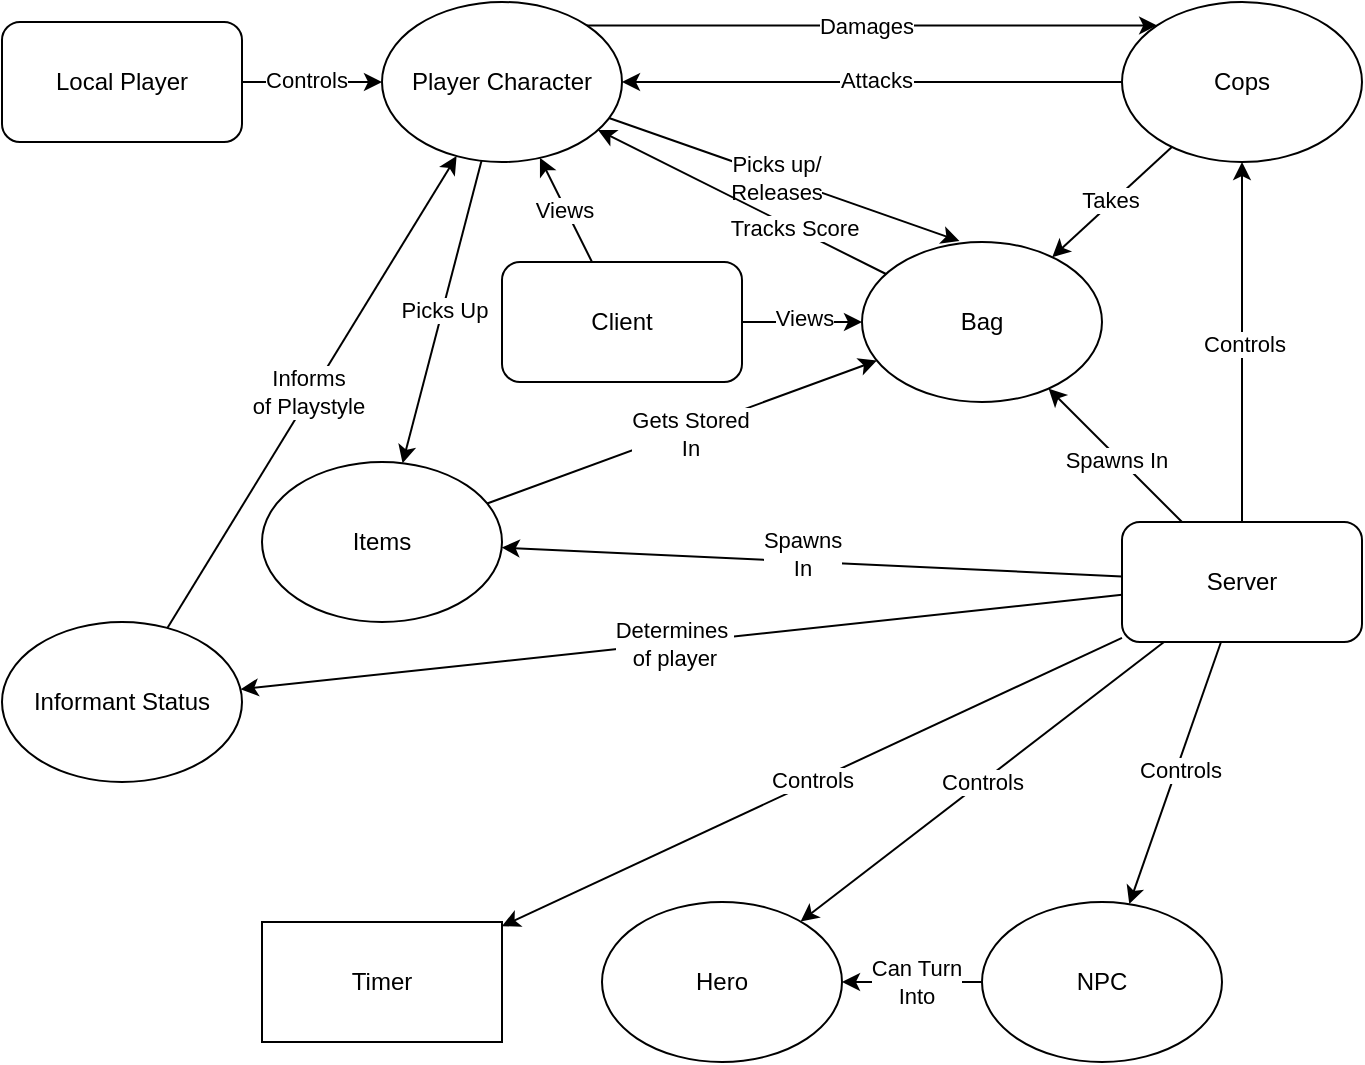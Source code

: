 <mxfile version="26.0.16">
  <diagram name="Page-1" id="GpbNnQSo4IJEPJfXUf-G">
    <mxGraphModel dx="988" dy="650" grid="1" gridSize="10" guides="1" tooltips="1" connect="1" arrows="1" fold="1" page="1" pageScale="1" pageWidth="850" pageHeight="1100" math="0" shadow="0">
      <root>
        <mxCell id="0" />
        <mxCell id="1" parent="0" />
        <mxCell id="7ZeGE1nGS6h3Q7IVKZos-9" style="rounded=0;orthogonalLoop=1;jettySize=auto;html=1;" parent="1" source="7ZeGE1nGS6h3Q7IVKZos-5" target="7ZeGE1nGS6h3Q7IVKZos-8" edge="1">
          <mxGeometry relative="1" as="geometry" />
        </mxCell>
        <mxCell id="7ZeGE1nGS6h3Q7IVKZos-10" value="Controls" style="edgeLabel;html=1;align=center;verticalAlign=middle;resizable=0;points=[];" parent="7ZeGE1nGS6h3Q7IVKZos-9" vertex="1" connectable="0">
          <mxGeometry x="-0.082" y="1" relative="1" as="geometry">
            <mxPoint as="offset" />
          </mxGeometry>
        </mxCell>
        <mxCell id="7ZeGE1nGS6h3Q7IVKZos-5" value="Local Player" style="rounded=1;whiteSpace=wrap;html=1;" parent="1" vertex="1">
          <mxGeometry x="80" y="160" width="120" height="60" as="geometry" />
        </mxCell>
        <mxCell id="7ZeGE1nGS6h3Q7IVKZos-27" style="rounded=0;orthogonalLoop=1;jettySize=auto;html=1;" parent="1" source="7ZeGE1nGS6h3Q7IVKZos-6" target="7ZeGE1nGS6h3Q7IVKZos-8" edge="1">
          <mxGeometry relative="1" as="geometry" />
        </mxCell>
        <mxCell id="7ZeGE1nGS6h3Q7IVKZos-28" value="Views" style="edgeLabel;html=1;align=center;verticalAlign=middle;resizable=0;points=[];" parent="7ZeGE1nGS6h3Q7IVKZos-27" vertex="1" connectable="0">
          <mxGeometry x="0.015" y="1" relative="1" as="geometry">
            <mxPoint as="offset" />
          </mxGeometry>
        </mxCell>
        <mxCell id="7ZeGE1nGS6h3Q7IVKZos-29" style="rounded=0;orthogonalLoop=1;jettySize=auto;html=1;" parent="1" source="7ZeGE1nGS6h3Q7IVKZos-6" target="7ZeGE1nGS6h3Q7IVKZos-12" edge="1">
          <mxGeometry relative="1" as="geometry" />
        </mxCell>
        <mxCell id="7ZeGE1nGS6h3Q7IVKZos-30" value="Views" style="edgeLabel;html=1;align=center;verticalAlign=middle;resizable=0;points=[];" parent="7ZeGE1nGS6h3Q7IVKZos-29" vertex="1" connectable="0">
          <mxGeometry x="0.015" y="2" relative="1" as="geometry">
            <mxPoint as="offset" />
          </mxGeometry>
        </mxCell>
        <mxCell id="7ZeGE1nGS6h3Q7IVKZos-6" value="Client" style="rounded=1;whiteSpace=wrap;html=1;" parent="1" vertex="1">
          <mxGeometry x="330" y="280" width="120" height="60" as="geometry" />
        </mxCell>
        <mxCell id="7ZeGE1nGS6h3Q7IVKZos-23" style="rounded=0;orthogonalLoop=1;jettySize=auto;html=1;" parent="1" source="7ZeGE1nGS6h3Q7IVKZos-7" target="7ZeGE1nGS6h3Q7IVKZos-11" edge="1">
          <mxGeometry relative="1" as="geometry" />
        </mxCell>
        <mxCell id="7ZeGE1nGS6h3Q7IVKZos-24" value="Spawns&lt;div&gt;In&lt;/div&gt;" style="edgeLabel;html=1;align=center;verticalAlign=middle;resizable=0;points=[];" parent="7ZeGE1nGS6h3Q7IVKZos-23" vertex="1" connectable="0">
          <mxGeometry x="0.037" y="-4" relative="1" as="geometry">
            <mxPoint as="offset" />
          </mxGeometry>
        </mxCell>
        <mxCell id="7ZeGE1nGS6h3Q7IVKZos-25" style="rounded=0;orthogonalLoop=1;jettySize=auto;html=1;" parent="1" source="7ZeGE1nGS6h3Q7IVKZos-7" target="7ZeGE1nGS6h3Q7IVKZos-12" edge="1">
          <mxGeometry relative="1" as="geometry" />
        </mxCell>
        <mxCell id="7ZeGE1nGS6h3Q7IVKZos-26" value="Spawns In" style="edgeLabel;html=1;align=center;verticalAlign=middle;resizable=0;points=[];" parent="7ZeGE1nGS6h3Q7IVKZos-25" vertex="1" connectable="0">
          <mxGeometry x="-0.032" y="2" relative="1" as="geometry">
            <mxPoint as="offset" />
          </mxGeometry>
        </mxCell>
        <mxCell id="7ZeGE1nGS6h3Q7IVKZos-32" style="rounded=0;orthogonalLoop=1;jettySize=auto;html=1;" parent="1" source="7ZeGE1nGS6h3Q7IVKZos-7" target="7ZeGE1nGS6h3Q7IVKZos-31" edge="1">
          <mxGeometry relative="1" as="geometry" />
        </mxCell>
        <mxCell id="7ZeGE1nGS6h3Q7IVKZos-33" value="Controls" style="edgeLabel;html=1;align=center;verticalAlign=middle;resizable=0;points=[];" parent="7ZeGE1nGS6h3Q7IVKZos-32" vertex="1" connectable="0">
          <mxGeometry x="-0.032" y="1" relative="1" as="geometry">
            <mxPoint as="offset" />
          </mxGeometry>
        </mxCell>
        <mxCell id="7ZeGE1nGS6h3Q7IVKZos-35" style="rounded=0;orthogonalLoop=1;jettySize=auto;html=1;" parent="1" source="7ZeGE1nGS6h3Q7IVKZos-7" target="7ZeGE1nGS6h3Q7IVKZos-34" edge="1">
          <mxGeometry relative="1" as="geometry" />
        </mxCell>
        <mxCell id="7ZeGE1nGS6h3Q7IVKZos-36" value="Controls" style="edgeLabel;html=1;align=center;verticalAlign=middle;resizable=0;points=[];" parent="7ZeGE1nGS6h3Q7IVKZos-35" vertex="1" connectable="0">
          <mxGeometry x="0.001" relative="1" as="geometry">
            <mxPoint as="offset" />
          </mxGeometry>
        </mxCell>
        <mxCell id="7ZeGE1nGS6h3Q7IVKZos-42" style="rounded=0;orthogonalLoop=1;jettySize=auto;html=1;" parent="1" source="7ZeGE1nGS6h3Q7IVKZos-7" target="7ZeGE1nGS6h3Q7IVKZos-41" edge="1">
          <mxGeometry relative="1" as="geometry" />
        </mxCell>
        <mxCell id="7ZeGE1nGS6h3Q7IVKZos-43" value="Controls" style="edgeLabel;html=1;align=center;verticalAlign=middle;resizable=0;points=[];" parent="7ZeGE1nGS6h3Q7IVKZos-42" vertex="1" connectable="0">
          <mxGeometry x="-0.006" y="-1" relative="1" as="geometry">
            <mxPoint as="offset" />
          </mxGeometry>
        </mxCell>
        <mxCell id="7ZeGE1nGS6h3Q7IVKZos-54" style="rounded=0;orthogonalLoop=1;jettySize=auto;html=1;" parent="1" source="7ZeGE1nGS6h3Q7IVKZos-7" target="7ZeGE1nGS6h3Q7IVKZos-53" edge="1">
          <mxGeometry relative="1" as="geometry" />
        </mxCell>
        <mxCell id="7ZeGE1nGS6h3Q7IVKZos-55" value="Controls" style="edgeLabel;html=1;align=center;verticalAlign=middle;resizable=0;points=[];" parent="7ZeGE1nGS6h3Q7IVKZos-54" vertex="1" connectable="0">
          <mxGeometry x="-0.004" y="-2" relative="1" as="geometry">
            <mxPoint y="1" as="offset" />
          </mxGeometry>
        </mxCell>
        <mxCell id="d_g_eTEoKVh18oqASZo4-2" style="rounded=0;orthogonalLoop=1;jettySize=auto;html=1;" edge="1" parent="1" source="7ZeGE1nGS6h3Q7IVKZos-7" target="d_g_eTEoKVh18oqASZo4-1">
          <mxGeometry relative="1" as="geometry" />
        </mxCell>
        <mxCell id="d_g_eTEoKVh18oqASZo4-3" value="Determines&amp;nbsp;&lt;div&gt;of player&lt;/div&gt;" style="edgeLabel;html=1;align=center;verticalAlign=middle;resizable=0;points=[];" vertex="1" connectable="0" parent="d_g_eTEoKVh18oqASZo4-2">
          <mxGeometry x="0.018" relative="1" as="geometry">
            <mxPoint as="offset" />
          </mxGeometry>
        </mxCell>
        <mxCell id="7ZeGE1nGS6h3Q7IVKZos-7" value="Server" style="rounded=1;whiteSpace=wrap;html=1;" parent="1" vertex="1">
          <mxGeometry x="640" y="410" width="120" height="60" as="geometry" />
        </mxCell>
        <mxCell id="7ZeGE1nGS6h3Q7IVKZos-13" style="rounded=0;orthogonalLoop=1;jettySize=auto;html=1;exitX=0.925;exitY=0.714;exitDx=0;exitDy=0;exitPerimeter=0;entryX=0.406;entryY=-0.006;entryDx=0;entryDy=0;entryPerimeter=0;" parent="1" source="7ZeGE1nGS6h3Q7IVKZos-8" target="7ZeGE1nGS6h3Q7IVKZos-12" edge="1">
          <mxGeometry relative="1" as="geometry" />
        </mxCell>
        <mxCell id="7ZeGE1nGS6h3Q7IVKZos-16" value="Picks up/&lt;div&gt;Releases&lt;/div&gt;" style="edgeLabel;html=1;align=center;verticalAlign=middle;resizable=0;points=[];" parent="7ZeGE1nGS6h3Q7IVKZos-13" vertex="1" connectable="0">
          <mxGeometry x="-0.036" relative="1" as="geometry">
            <mxPoint as="offset" />
          </mxGeometry>
        </mxCell>
        <mxCell id="7ZeGE1nGS6h3Q7IVKZos-19" style="rounded=0;orthogonalLoop=1;jettySize=auto;html=1;" parent="1" source="7ZeGE1nGS6h3Q7IVKZos-8" target="7ZeGE1nGS6h3Q7IVKZos-11" edge="1">
          <mxGeometry relative="1" as="geometry" />
        </mxCell>
        <mxCell id="7ZeGE1nGS6h3Q7IVKZos-20" value="Picks Up" style="edgeLabel;html=1;align=center;verticalAlign=middle;resizable=0;points=[];" parent="7ZeGE1nGS6h3Q7IVKZos-19" vertex="1" connectable="0">
          <mxGeometry x="-0.013" relative="1" as="geometry">
            <mxPoint as="offset" />
          </mxGeometry>
        </mxCell>
        <mxCell id="7ZeGE1nGS6h3Q7IVKZos-46" style="rounded=0;orthogonalLoop=1;jettySize=auto;html=1;entryX=0;entryY=0;entryDx=0;entryDy=0;exitX=1;exitY=0;exitDx=0;exitDy=0;" parent="1" source="7ZeGE1nGS6h3Q7IVKZos-8" target="7ZeGE1nGS6h3Q7IVKZos-41" edge="1">
          <mxGeometry relative="1" as="geometry" />
        </mxCell>
        <mxCell id="7ZeGE1nGS6h3Q7IVKZos-47" value="Damages" style="edgeLabel;html=1;align=center;verticalAlign=middle;resizable=0;points=[];" parent="7ZeGE1nGS6h3Q7IVKZos-46" vertex="1" connectable="0">
          <mxGeometry x="-0.024" relative="1" as="geometry">
            <mxPoint as="offset" />
          </mxGeometry>
        </mxCell>
        <mxCell id="7ZeGE1nGS6h3Q7IVKZos-8" value="Player Character" style="ellipse;whiteSpace=wrap;html=1;" parent="1" vertex="1">
          <mxGeometry x="270" y="150" width="120" height="80" as="geometry" />
        </mxCell>
        <mxCell id="7ZeGE1nGS6h3Q7IVKZos-21" style="rounded=0;orthogonalLoop=1;jettySize=auto;html=1;" parent="1" source="7ZeGE1nGS6h3Q7IVKZos-11" target="7ZeGE1nGS6h3Q7IVKZos-12" edge="1">
          <mxGeometry relative="1" as="geometry" />
        </mxCell>
        <mxCell id="7ZeGE1nGS6h3Q7IVKZos-22" value="Gets Stored&lt;div&gt;In&lt;/div&gt;" style="edgeLabel;html=1;align=center;verticalAlign=middle;resizable=0;points=[];" parent="7ZeGE1nGS6h3Q7IVKZos-21" vertex="1" connectable="0">
          <mxGeometry x="0.038" y="-2" relative="1" as="geometry">
            <mxPoint as="offset" />
          </mxGeometry>
        </mxCell>
        <mxCell id="7ZeGE1nGS6h3Q7IVKZos-11" value="Items" style="ellipse;whiteSpace=wrap;html=1;" parent="1" vertex="1">
          <mxGeometry x="210" y="380" width="120" height="80" as="geometry" />
        </mxCell>
        <mxCell id="7ZeGE1nGS6h3Q7IVKZos-17" style="rounded=0;orthogonalLoop=1;jettySize=auto;html=1;" parent="1" source="7ZeGE1nGS6h3Q7IVKZos-12" target="7ZeGE1nGS6h3Q7IVKZos-8" edge="1">
          <mxGeometry relative="1" as="geometry" />
        </mxCell>
        <mxCell id="7ZeGE1nGS6h3Q7IVKZos-18" value="Tracks Score" style="edgeLabel;html=1;align=center;verticalAlign=middle;resizable=0;points=[];" parent="7ZeGE1nGS6h3Q7IVKZos-17" vertex="1" connectable="0">
          <mxGeometry x="-0.363" relative="1" as="geometry">
            <mxPoint as="offset" />
          </mxGeometry>
        </mxCell>
        <mxCell id="7ZeGE1nGS6h3Q7IVKZos-12" value="Bag" style="ellipse;whiteSpace=wrap;html=1;" parent="1" vertex="1">
          <mxGeometry x="510" y="270" width="120" height="80" as="geometry" />
        </mxCell>
        <mxCell id="7ZeGE1nGS6h3Q7IVKZos-37" style="rounded=0;orthogonalLoop=1;jettySize=auto;html=1;" parent="1" source="7ZeGE1nGS6h3Q7IVKZos-31" target="7ZeGE1nGS6h3Q7IVKZos-34" edge="1">
          <mxGeometry relative="1" as="geometry" />
        </mxCell>
        <mxCell id="7ZeGE1nGS6h3Q7IVKZos-38" value="Can Turn&lt;div&gt;Into&lt;/div&gt;" style="edgeLabel;html=1;align=center;verticalAlign=middle;resizable=0;points=[];" parent="7ZeGE1nGS6h3Q7IVKZos-37" vertex="1" connectable="0">
          <mxGeometry x="0.095" y="-1" relative="1" as="geometry">
            <mxPoint x="5" y="1" as="offset" />
          </mxGeometry>
        </mxCell>
        <mxCell id="7ZeGE1nGS6h3Q7IVKZos-31" value="NPC" style="ellipse;whiteSpace=wrap;html=1;" parent="1" vertex="1">
          <mxGeometry x="570" y="600" width="120" height="80" as="geometry" />
        </mxCell>
        <mxCell id="7ZeGE1nGS6h3Q7IVKZos-34" value="Hero" style="ellipse;whiteSpace=wrap;html=1;" parent="1" vertex="1">
          <mxGeometry x="380" y="600" width="120" height="80" as="geometry" />
        </mxCell>
        <mxCell id="7ZeGE1nGS6h3Q7IVKZos-44" style="rounded=0;orthogonalLoop=1;jettySize=auto;html=1;" parent="1" source="7ZeGE1nGS6h3Q7IVKZos-41" target="7ZeGE1nGS6h3Q7IVKZos-8" edge="1">
          <mxGeometry relative="1" as="geometry" />
        </mxCell>
        <mxCell id="7ZeGE1nGS6h3Q7IVKZos-45" value="Attacks" style="edgeLabel;html=1;align=center;verticalAlign=middle;resizable=0;points=[];" parent="7ZeGE1nGS6h3Q7IVKZos-44" vertex="1" connectable="0">
          <mxGeometry x="-0.011" y="-1" relative="1" as="geometry">
            <mxPoint as="offset" />
          </mxGeometry>
        </mxCell>
        <mxCell id="7ZeGE1nGS6h3Q7IVKZos-48" style="rounded=0;orthogonalLoop=1;jettySize=auto;html=1;" parent="1" source="7ZeGE1nGS6h3Q7IVKZos-41" target="7ZeGE1nGS6h3Q7IVKZos-12" edge="1">
          <mxGeometry relative="1" as="geometry" />
        </mxCell>
        <mxCell id="7ZeGE1nGS6h3Q7IVKZos-49" value="Takes" style="edgeLabel;html=1;align=center;verticalAlign=middle;resizable=0;points=[];" parent="7ZeGE1nGS6h3Q7IVKZos-48" vertex="1" connectable="0">
          <mxGeometry x="-0.01" y="-2" relative="1" as="geometry">
            <mxPoint as="offset" />
          </mxGeometry>
        </mxCell>
        <mxCell id="7ZeGE1nGS6h3Q7IVKZos-41" value="Cops" style="ellipse;whiteSpace=wrap;html=1;" parent="1" vertex="1">
          <mxGeometry x="640" y="150" width="120" height="80" as="geometry" />
        </mxCell>
        <mxCell id="7ZeGE1nGS6h3Q7IVKZos-53" value="Timer" style="rounded=0;whiteSpace=wrap;html=1;" parent="1" vertex="1">
          <mxGeometry x="210" y="610" width="120" height="60" as="geometry" />
        </mxCell>
        <mxCell id="d_g_eTEoKVh18oqASZo4-4" style="rounded=0;orthogonalLoop=1;jettySize=auto;html=1;" edge="1" parent="1" source="d_g_eTEoKVh18oqASZo4-1" target="7ZeGE1nGS6h3Q7IVKZos-8">
          <mxGeometry relative="1" as="geometry" />
        </mxCell>
        <mxCell id="d_g_eTEoKVh18oqASZo4-5" value="Informs&lt;br&gt;of Playstyle" style="edgeLabel;html=1;align=center;verticalAlign=middle;resizable=0;points=[];" vertex="1" connectable="0" parent="d_g_eTEoKVh18oqASZo4-4">
          <mxGeometry x="-0.002" y="2" relative="1" as="geometry">
            <mxPoint as="offset" />
          </mxGeometry>
        </mxCell>
        <mxCell id="d_g_eTEoKVh18oqASZo4-1" value="Informant Status" style="ellipse;whiteSpace=wrap;html=1;" vertex="1" parent="1">
          <mxGeometry x="80" y="460" width="120" height="80" as="geometry" />
        </mxCell>
      </root>
    </mxGraphModel>
  </diagram>
</mxfile>
